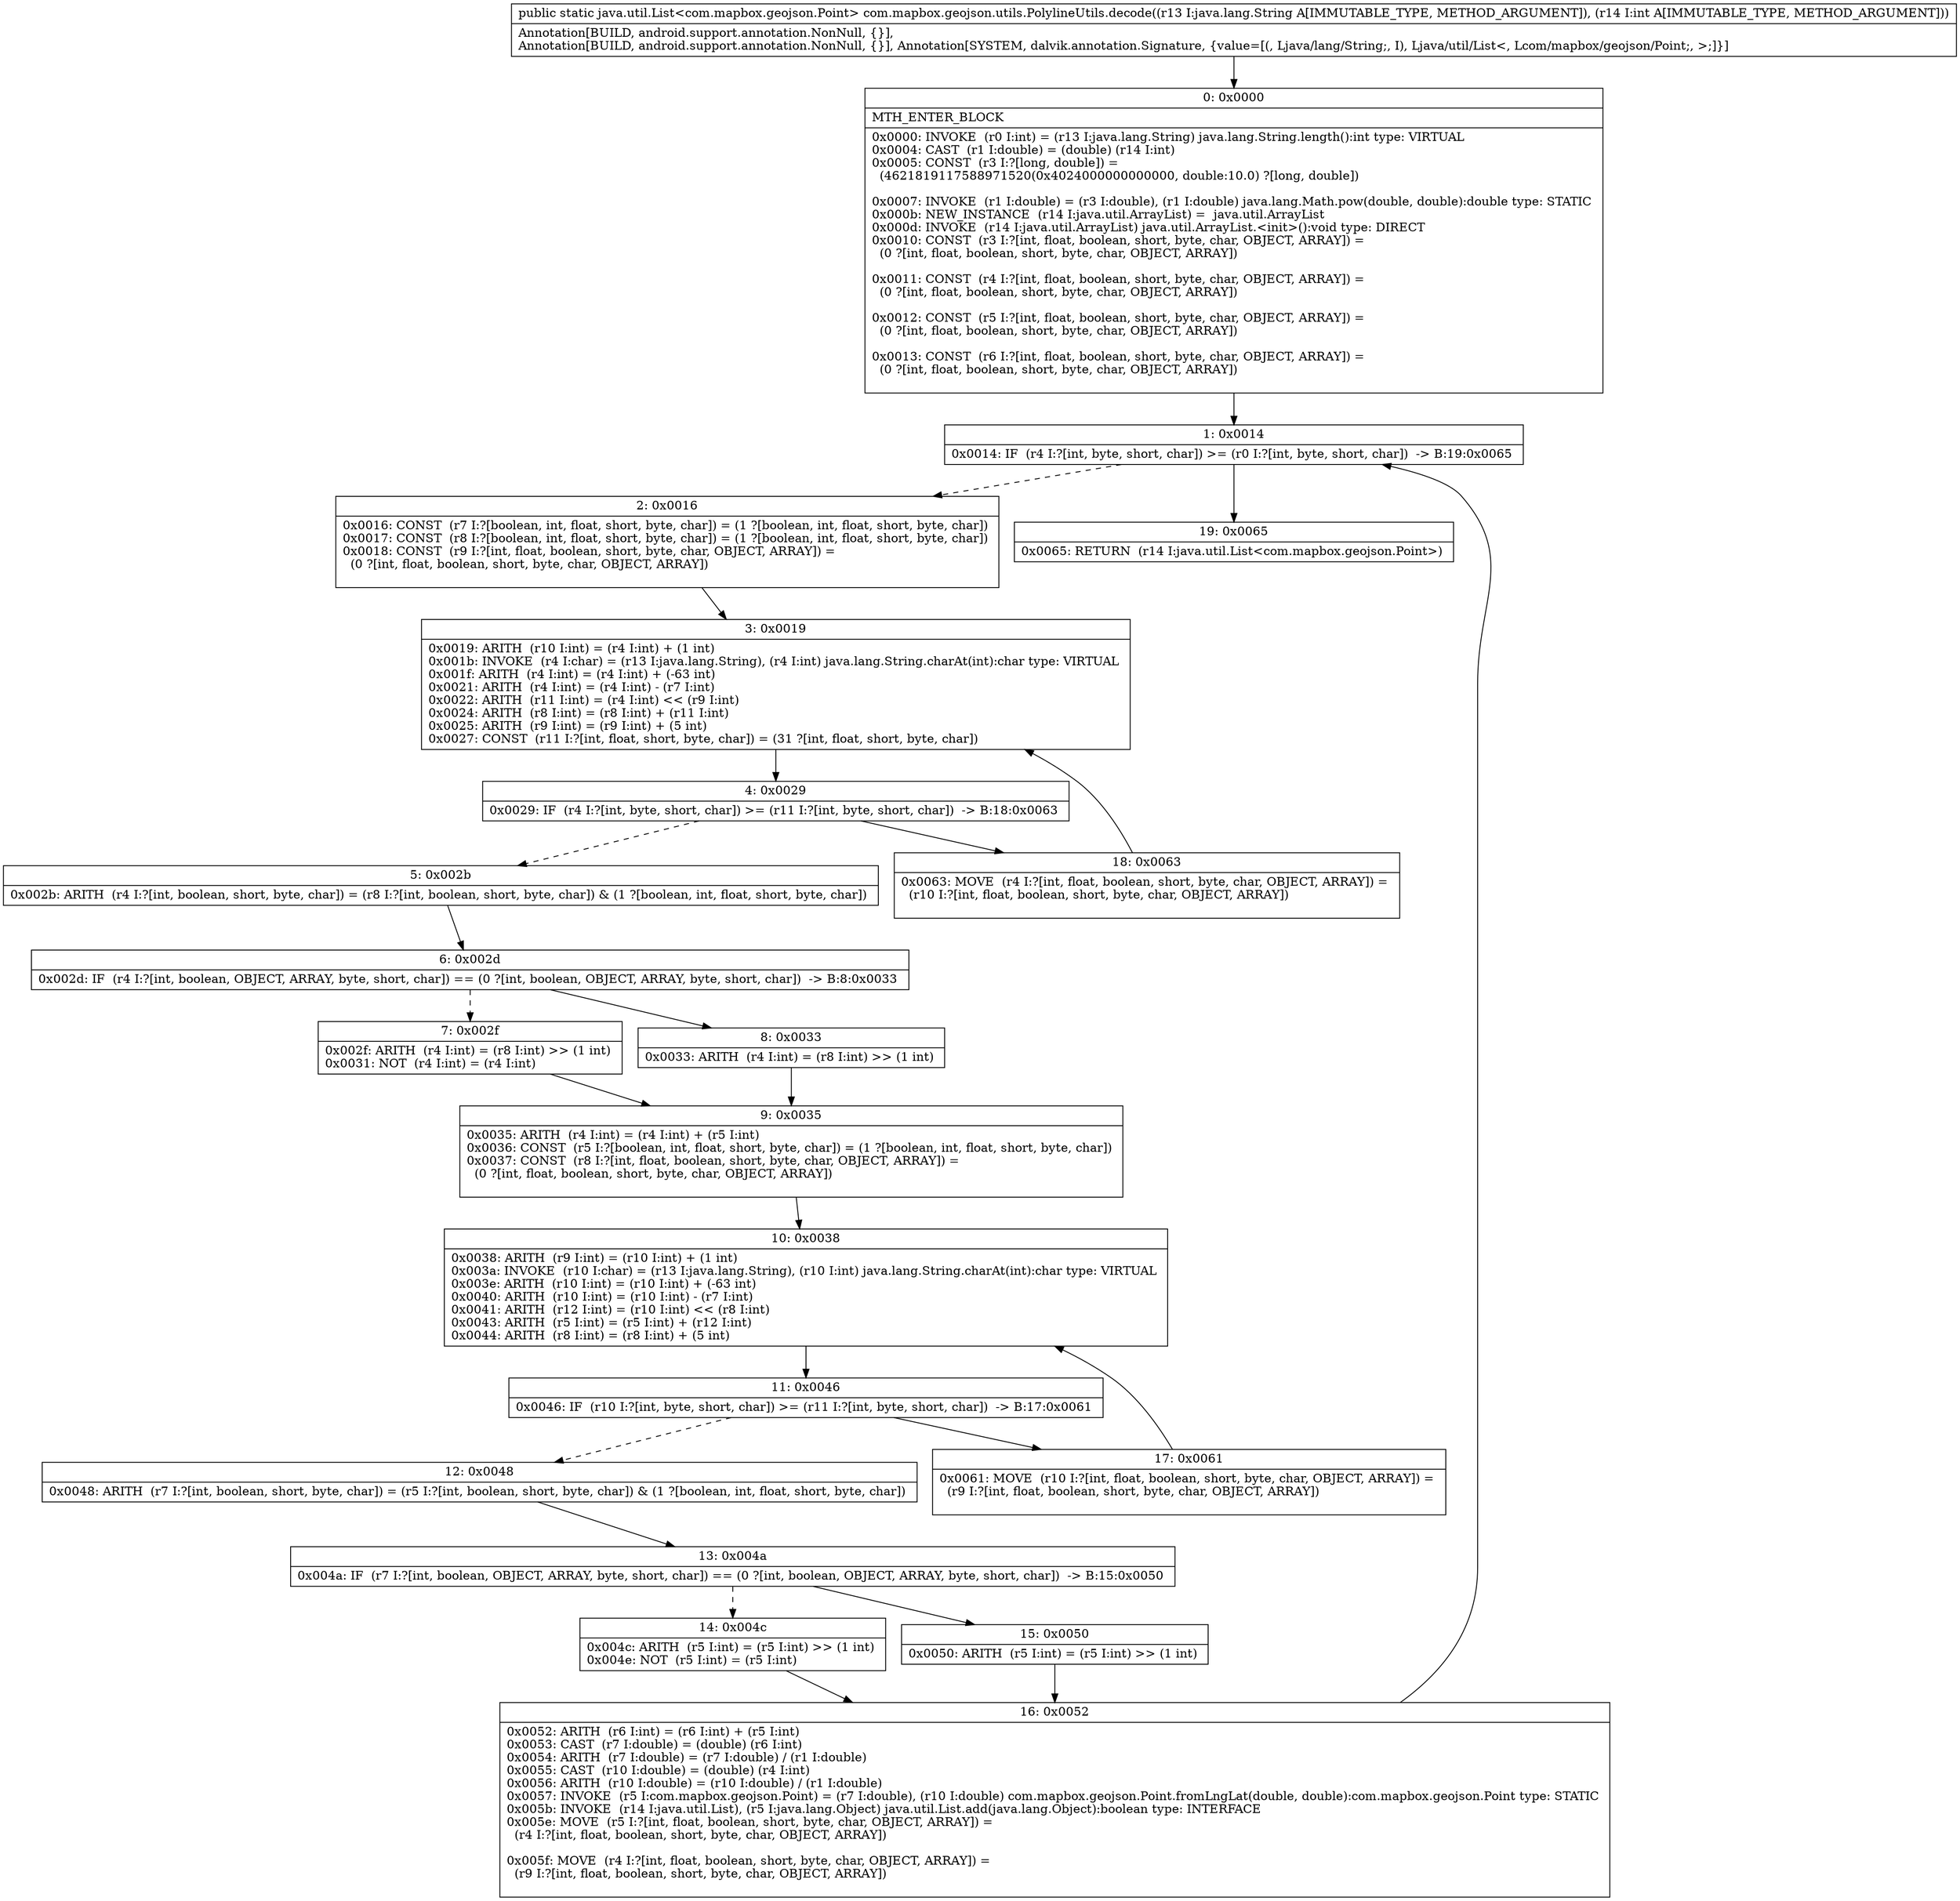digraph "CFG forcom.mapbox.geojson.utils.PolylineUtils.decode(Ljava\/lang\/String;I)Ljava\/util\/List;" {
Node_0 [shape=record,label="{0\:\ 0x0000|MTH_ENTER_BLOCK\l|0x0000: INVOKE  (r0 I:int) = (r13 I:java.lang.String) java.lang.String.length():int type: VIRTUAL \l0x0004: CAST  (r1 I:double) = (double) (r14 I:int) \l0x0005: CONST  (r3 I:?[long, double]) = \l  (4621819117588971520(0x4024000000000000, double:10.0) ?[long, double])\l \l0x0007: INVOKE  (r1 I:double) = (r3 I:double), (r1 I:double) java.lang.Math.pow(double, double):double type: STATIC \l0x000b: NEW_INSTANCE  (r14 I:java.util.ArrayList) =  java.util.ArrayList \l0x000d: INVOKE  (r14 I:java.util.ArrayList) java.util.ArrayList.\<init\>():void type: DIRECT \l0x0010: CONST  (r3 I:?[int, float, boolean, short, byte, char, OBJECT, ARRAY]) = \l  (0 ?[int, float, boolean, short, byte, char, OBJECT, ARRAY])\l \l0x0011: CONST  (r4 I:?[int, float, boolean, short, byte, char, OBJECT, ARRAY]) = \l  (0 ?[int, float, boolean, short, byte, char, OBJECT, ARRAY])\l \l0x0012: CONST  (r5 I:?[int, float, boolean, short, byte, char, OBJECT, ARRAY]) = \l  (0 ?[int, float, boolean, short, byte, char, OBJECT, ARRAY])\l \l0x0013: CONST  (r6 I:?[int, float, boolean, short, byte, char, OBJECT, ARRAY]) = \l  (0 ?[int, float, boolean, short, byte, char, OBJECT, ARRAY])\l \l}"];
Node_1 [shape=record,label="{1\:\ 0x0014|0x0014: IF  (r4 I:?[int, byte, short, char]) \>= (r0 I:?[int, byte, short, char])  \-\> B:19:0x0065 \l}"];
Node_2 [shape=record,label="{2\:\ 0x0016|0x0016: CONST  (r7 I:?[boolean, int, float, short, byte, char]) = (1 ?[boolean, int, float, short, byte, char]) \l0x0017: CONST  (r8 I:?[boolean, int, float, short, byte, char]) = (1 ?[boolean, int, float, short, byte, char]) \l0x0018: CONST  (r9 I:?[int, float, boolean, short, byte, char, OBJECT, ARRAY]) = \l  (0 ?[int, float, boolean, short, byte, char, OBJECT, ARRAY])\l \l}"];
Node_3 [shape=record,label="{3\:\ 0x0019|0x0019: ARITH  (r10 I:int) = (r4 I:int) + (1 int) \l0x001b: INVOKE  (r4 I:char) = (r13 I:java.lang.String), (r4 I:int) java.lang.String.charAt(int):char type: VIRTUAL \l0x001f: ARITH  (r4 I:int) = (r4 I:int) + (\-63 int) \l0x0021: ARITH  (r4 I:int) = (r4 I:int) \- (r7 I:int) \l0x0022: ARITH  (r11 I:int) = (r4 I:int) \<\< (r9 I:int) \l0x0024: ARITH  (r8 I:int) = (r8 I:int) + (r11 I:int) \l0x0025: ARITH  (r9 I:int) = (r9 I:int) + (5 int) \l0x0027: CONST  (r11 I:?[int, float, short, byte, char]) = (31 ?[int, float, short, byte, char]) \l}"];
Node_4 [shape=record,label="{4\:\ 0x0029|0x0029: IF  (r4 I:?[int, byte, short, char]) \>= (r11 I:?[int, byte, short, char])  \-\> B:18:0x0063 \l}"];
Node_5 [shape=record,label="{5\:\ 0x002b|0x002b: ARITH  (r4 I:?[int, boolean, short, byte, char]) = (r8 I:?[int, boolean, short, byte, char]) & (1 ?[boolean, int, float, short, byte, char]) \l}"];
Node_6 [shape=record,label="{6\:\ 0x002d|0x002d: IF  (r4 I:?[int, boolean, OBJECT, ARRAY, byte, short, char]) == (0 ?[int, boolean, OBJECT, ARRAY, byte, short, char])  \-\> B:8:0x0033 \l}"];
Node_7 [shape=record,label="{7\:\ 0x002f|0x002f: ARITH  (r4 I:int) = (r8 I:int) \>\> (1 int) \l0x0031: NOT  (r4 I:int) = (r4 I:int) \l}"];
Node_8 [shape=record,label="{8\:\ 0x0033|0x0033: ARITH  (r4 I:int) = (r8 I:int) \>\> (1 int) \l}"];
Node_9 [shape=record,label="{9\:\ 0x0035|0x0035: ARITH  (r4 I:int) = (r4 I:int) + (r5 I:int) \l0x0036: CONST  (r5 I:?[boolean, int, float, short, byte, char]) = (1 ?[boolean, int, float, short, byte, char]) \l0x0037: CONST  (r8 I:?[int, float, boolean, short, byte, char, OBJECT, ARRAY]) = \l  (0 ?[int, float, boolean, short, byte, char, OBJECT, ARRAY])\l \l}"];
Node_10 [shape=record,label="{10\:\ 0x0038|0x0038: ARITH  (r9 I:int) = (r10 I:int) + (1 int) \l0x003a: INVOKE  (r10 I:char) = (r13 I:java.lang.String), (r10 I:int) java.lang.String.charAt(int):char type: VIRTUAL \l0x003e: ARITH  (r10 I:int) = (r10 I:int) + (\-63 int) \l0x0040: ARITH  (r10 I:int) = (r10 I:int) \- (r7 I:int) \l0x0041: ARITH  (r12 I:int) = (r10 I:int) \<\< (r8 I:int) \l0x0043: ARITH  (r5 I:int) = (r5 I:int) + (r12 I:int) \l0x0044: ARITH  (r8 I:int) = (r8 I:int) + (5 int) \l}"];
Node_11 [shape=record,label="{11\:\ 0x0046|0x0046: IF  (r10 I:?[int, byte, short, char]) \>= (r11 I:?[int, byte, short, char])  \-\> B:17:0x0061 \l}"];
Node_12 [shape=record,label="{12\:\ 0x0048|0x0048: ARITH  (r7 I:?[int, boolean, short, byte, char]) = (r5 I:?[int, boolean, short, byte, char]) & (1 ?[boolean, int, float, short, byte, char]) \l}"];
Node_13 [shape=record,label="{13\:\ 0x004a|0x004a: IF  (r7 I:?[int, boolean, OBJECT, ARRAY, byte, short, char]) == (0 ?[int, boolean, OBJECT, ARRAY, byte, short, char])  \-\> B:15:0x0050 \l}"];
Node_14 [shape=record,label="{14\:\ 0x004c|0x004c: ARITH  (r5 I:int) = (r5 I:int) \>\> (1 int) \l0x004e: NOT  (r5 I:int) = (r5 I:int) \l}"];
Node_15 [shape=record,label="{15\:\ 0x0050|0x0050: ARITH  (r5 I:int) = (r5 I:int) \>\> (1 int) \l}"];
Node_16 [shape=record,label="{16\:\ 0x0052|0x0052: ARITH  (r6 I:int) = (r6 I:int) + (r5 I:int) \l0x0053: CAST  (r7 I:double) = (double) (r6 I:int) \l0x0054: ARITH  (r7 I:double) = (r7 I:double) \/ (r1 I:double) \l0x0055: CAST  (r10 I:double) = (double) (r4 I:int) \l0x0056: ARITH  (r10 I:double) = (r10 I:double) \/ (r1 I:double) \l0x0057: INVOKE  (r5 I:com.mapbox.geojson.Point) = (r7 I:double), (r10 I:double) com.mapbox.geojson.Point.fromLngLat(double, double):com.mapbox.geojson.Point type: STATIC \l0x005b: INVOKE  (r14 I:java.util.List), (r5 I:java.lang.Object) java.util.List.add(java.lang.Object):boolean type: INTERFACE \l0x005e: MOVE  (r5 I:?[int, float, boolean, short, byte, char, OBJECT, ARRAY]) = \l  (r4 I:?[int, float, boolean, short, byte, char, OBJECT, ARRAY])\l \l0x005f: MOVE  (r4 I:?[int, float, boolean, short, byte, char, OBJECT, ARRAY]) = \l  (r9 I:?[int, float, boolean, short, byte, char, OBJECT, ARRAY])\l \l}"];
Node_17 [shape=record,label="{17\:\ 0x0061|0x0061: MOVE  (r10 I:?[int, float, boolean, short, byte, char, OBJECT, ARRAY]) = \l  (r9 I:?[int, float, boolean, short, byte, char, OBJECT, ARRAY])\l \l}"];
Node_18 [shape=record,label="{18\:\ 0x0063|0x0063: MOVE  (r4 I:?[int, float, boolean, short, byte, char, OBJECT, ARRAY]) = \l  (r10 I:?[int, float, boolean, short, byte, char, OBJECT, ARRAY])\l \l}"];
Node_19 [shape=record,label="{19\:\ 0x0065|0x0065: RETURN  (r14 I:java.util.List\<com.mapbox.geojson.Point\>) \l}"];
MethodNode[shape=record,label="{public static java.util.List\<com.mapbox.geojson.Point\> com.mapbox.geojson.utils.PolylineUtils.decode((r13 I:java.lang.String A[IMMUTABLE_TYPE, METHOD_ARGUMENT]), (r14 I:int A[IMMUTABLE_TYPE, METHOD_ARGUMENT]))  | Annotation[BUILD, android.support.annotation.NonNull, \{\}], \lAnnotation[BUILD, android.support.annotation.NonNull, \{\}], Annotation[SYSTEM, dalvik.annotation.Signature, \{value=[(, Ljava\/lang\/String;, I), Ljava\/util\/List\<, Lcom\/mapbox\/geojson\/Point;, \>;]\}]\l}"];
MethodNode -> Node_0;
Node_0 -> Node_1;
Node_1 -> Node_2[style=dashed];
Node_1 -> Node_19;
Node_2 -> Node_3;
Node_3 -> Node_4;
Node_4 -> Node_5[style=dashed];
Node_4 -> Node_18;
Node_5 -> Node_6;
Node_6 -> Node_7[style=dashed];
Node_6 -> Node_8;
Node_7 -> Node_9;
Node_8 -> Node_9;
Node_9 -> Node_10;
Node_10 -> Node_11;
Node_11 -> Node_12[style=dashed];
Node_11 -> Node_17;
Node_12 -> Node_13;
Node_13 -> Node_14[style=dashed];
Node_13 -> Node_15;
Node_14 -> Node_16;
Node_15 -> Node_16;
Node_16 -> Node_1;
Node_17 -> Node_10;
Node_18 -> Node_3;
}

